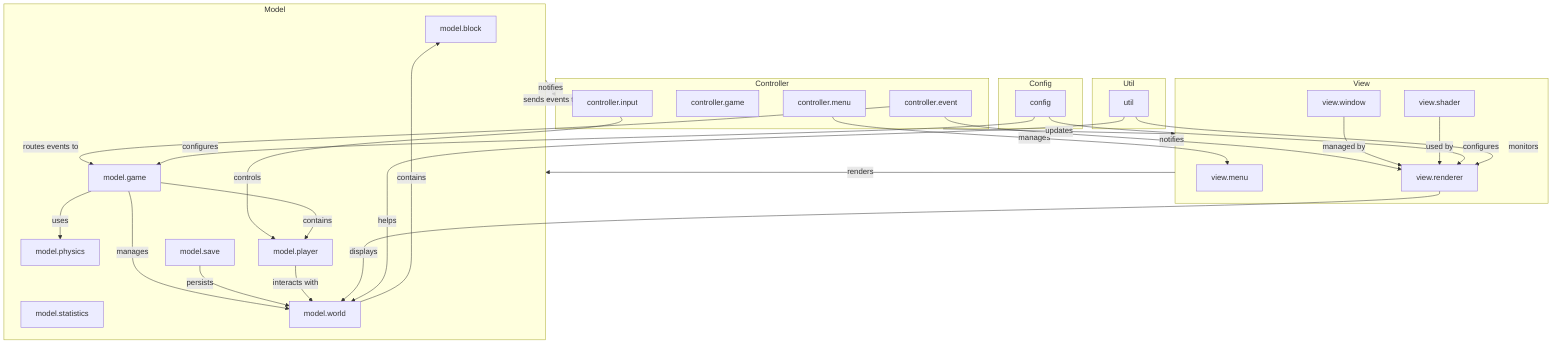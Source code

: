 flowchart TB
    %% Main packages
    subgraph Model["Model"]
        model_block["model.block"]
        model_game["model.game"]
        model_physics["model.physics"]
        model_player["model.player"]
        model_save["model.save"]
        model_statistics["model.statistics"]
        model_world["model.world"]
    end
    
    subgraph View["View"]
        view_menu["view.menu"]
        view_renderer["view.renderer"]
        view_shader["view.shader"]
        view_window["view.window"]
    end
    
    subgraph Controller["Controller"]
        controller_event["controller.event"]
        controller_game["controller.game"]
        controller_input["controller.input"]
        controller_menu["controller.menu"]
    end
    
    %% Support packages
    subgraph Config["Config"]
        config_package["config"]
    end
    
    subgraph Util["Util"]
        util_package["util"]
    end
    
    %% Core dependencies between MVC components
    Controller -- "sends events to" --> Model
    Controller -- "updates" --> View
    View -- "renders" --> Model
    Model -- "notifies" --> Controller
    
    %% Specific dependencies
    controller_event -- "routes events to" --> model_game
    controller_event -- "notifies" --> view_renderer
    controller_input -- "controls" --> model_player
    controller_menu -- "manages" --> view_menu
    
    model_game -- "manages" --> model_world
    model_game -- "contains" --> model_player
    model_game -- "uses" --> model_physics
    model_world -- "contains" --> model_block
    model_save -- "persists" --> model_world
    model_player -- "interacts with" --> model_world
    
    view_renderer -- "displays" --> model_world
    view_window -- "managed by" --> view_renderer
    view_shader -- "used by" --> view_renderer
    
    %% Support dependencies
    config_package -- "configures" --> model_game
    config_package -- "configures" --> view_renderer
    util_package -- "helps" --> model_world
    util_package -- "monitors" --> view_renderer